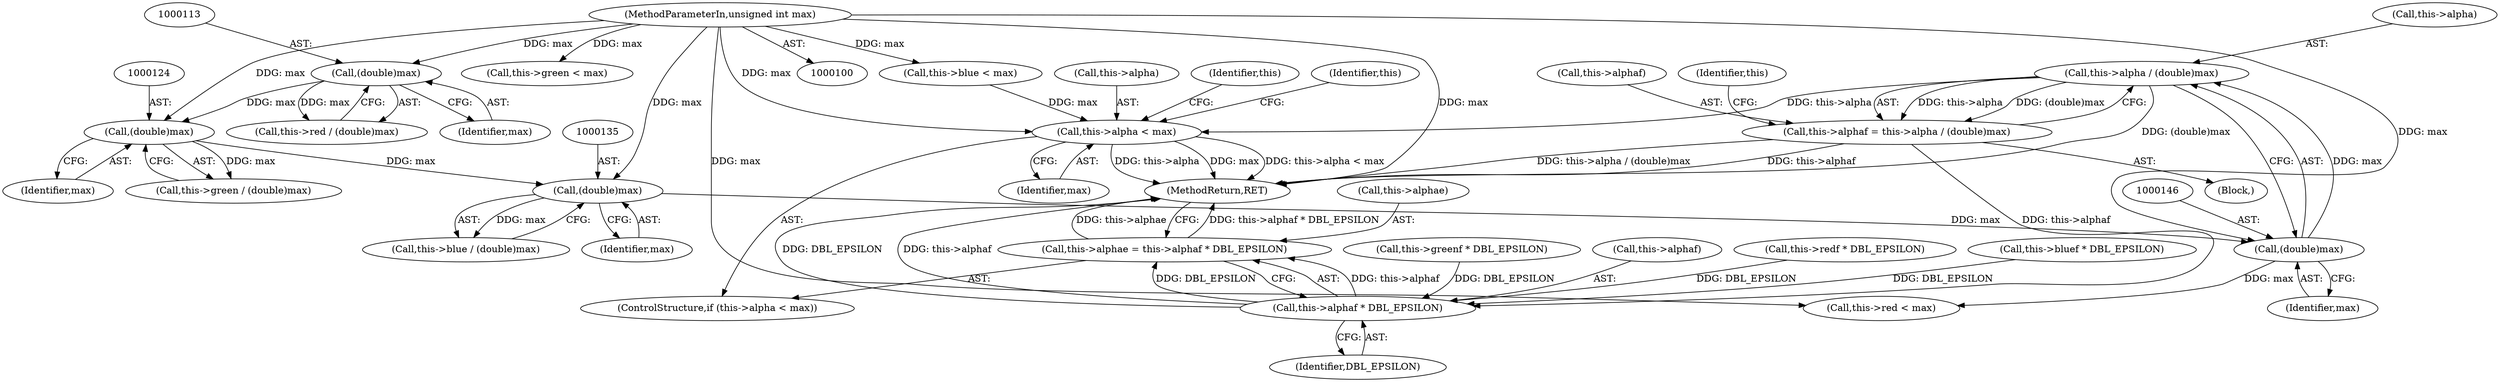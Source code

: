 digraph "1_Android_9d4853418ab2f754c2b63e091c29c5529b8b86ca_52@pointer" {
"1000141" [label="(Call,this->alpha / (double)max)"];
"1000145" [label="(Call,(double)max)"];
"1000134" [label="(Call,(double)max)"];
"1000123" [label="(Call,(double)max)"];
"1000112" [label="(Call,(double)max)"];
"1000102" [label="(MethodParameterIn,unsigned int max)"];
"1000137" [label="(Call,this->alphaf = this->alpha / (double)max)"];
"1000221" [label="(Call,this->alphaf * DBL_EPSILON)"];
"1000217" [label="(Call,this->alphae = this->alphaf * DBL_EPSILON)"];
"1000212" [label="(Call,this->alpha < max)"];
"1000125" [label="(Identifier,max)"];
"1000218" [label="(Call,this->alphae)"];
"1000170" [label="(Call,this->green < max)"];
"1000102" [label="(MethodParameterIn,unsigned int max)"];
"1000136" [label="(Identifier,max)"];
"1000147" [label="(Identifier,max)"];
"1000216" [label="(Identifier,max)"];
"1000142" [label="(Call,this->alpha)"];
"1000112" [label="(Call,(double)max)"];
"1000213" [label="(Call,this->alpha)"];
"1000211" [label="(ControlStructure,if (this->alpha < max))"];
"1000138" [label="(Call,this->alphaf)"];
"1000145" [label="(Call,(double)max)"];
"1000103" [label="(Block,)"];
"1000130" [label="(Call,this->blue / (double)max)"];
"1000179" [label="(Call,this->greenf * DBL_EPSILON)"];
"1000119" [label="(Call,this->green / (double)max)"];
"1000217" [label="(Call,this->alphae = this->alphaf * DBL_EPSILON)"];
"1000212" [label="(Call,this->alpha < max)"];
"1000151" [label="(Identifier,this)"];
"1000114" [label="(Identifier,max)"];
"1000149" [label="(Call,this->red < max)"];
"1000222" [label="(Call,this->alphaf)"];
"1000158" [label="(Call,this->redf * DBL_EPSILON)"];
"1000225" [label="(Identifier,DBL_EPSILON)"];
"1000221" [label="(Call,this->alphaf * DBL_EPSILON)"];
"1000191" [label="(Call,this->blue < max)"];
"1000219" [label="(Identifier,this)"];
"1000200" [label="(Call,this->bluef * DBL_EPSILON)"];
"1000229" [label="(Identifier,this)"];
"1000108" [label="(Call,this->red / (double)max)"];
"1000141" [label="(Call,this->alpha / (double)max)"];
"1000123" [label="(Call,(double)max)"];
"1000232" [label="(MethodReturn,RET)"];
"1000137" [label="(Call,this->alphaf = this->alpha / (double)max)"];
"1000134" [label="(Call,(double)max)"];
"1000141" -> "1000137"  [label="AST: "];
"1000141" -> "1000145"  [label="CFG: "];
"1000142" -> "1000141"  [label="AST: "];
"1000145" -> "1000141"  [label="AST: "];
"1000137" -> "1000141"  [label="CFG: "];
"1000141" -> "1000232"  [label="DDG: (double)max"];
"1000141" -> "1000137"  [label="DDG: this->alpha"];
"1000141" -> "1000137"  [label="DDG: (double)max"];
"1000145" -> "1000141"  [label="DDG: max"];
"1000141" -> "1000212"  [label="DDG: this->alpha"];
"1000145" -> "1000147"  [label="CFG: "];
"1000146" -> "1000145"  [label="AST: "];
"1000147" -> "1000145"  [label="AST: "];
"1000134" -> "1000145"  [label="DDG: max"];
"1000102" -> "1000145"  [label="DDG: max"];
"1000145" -> "1000149"  [label="DDG: max"];
"1000134" -> "1000130"  [label="AST: "];
"1000134" -> "1000136"  [label="CFG: "];
"1000135" -> "1000134"  [label="AST: "];
"1000136" -> "1000134"  [label="AST: "];
"1000130" -> "1000134"  [label="CFG: "];
"1000134" -> "1000130"  [label="DDG: max"];
"1000123" -> "1000134"  [label="DDG: max"];
"1000102" -> "1000134"  [label="DDG: max"];
"1000123" -> "1000119"  [label="AST: "];
"1000123" -> "1000125"  [label="CFG: "];
"1000124" -> "1000123"  [label="AST: "];
"1000125" -> "1000123"  [label="AST: "];
"1000119" -> "1000123"  [label="CFG: "];
"1000123" -> "1000119"  [label="DDG: max"];
"1000112" -> "1000123"  [label="DDG: max"];
"1000102" -> "1000123"  [label="DDG: max"];
"1000112" -> "1000108"  [label="AST: "];
"1000112" -> "1000114"  [label="CFG: "];
"1000113" -> "1000112"  [label="AST: "];
"1000114" -> "1000112"  [label="AST: "];
"1000108" -> "1000112"  [label="CFG: "];
"1000112" -> "1000108"  [label="DDG: max"];
"1000102" -> "1000112"  [label="DDG: max"];
"1000102" -> "1000100"  [label="AST: "];
"1000102" -> "1000232"  [label="DDG: max"];
"1000102" -> "1000149"  [label="DDG: max"];
"1000102" -> "1000170"  [label="DDG: max"];
"1000102" -> "1000191"  [label="DDG: max"];
"1000102" -> "1000212"  [label="DDG: max"];
"1000137" -> "1000103"  [label="AST: "];
"1000138" -> "1000137"  [label="AST: "];
"1000151" -> "1000137"  [label="CFG: "];
"1000137" -> "1000232"  [label="DDG: this->alphaf"];
"1000137" -> "1000232"  [label="DDG: this->alpha / (double)max"];
"1000137" -> "1000221"  [label="DDG: this->alphaf"];
"1000221" -> "1000217"  [label="AST: "];
"1000221" -> "1000225"  [label="CFG: "];
"1000222" -> "1000221"  [label="AST: "];
"1000225" -> "1000221"  [label="AST: "];
"1000217" -> "1000221"  [label="CFG: "];
"1000221" -> "1000232"  [label="DDG: DBL_EPSILON"];
"1000221" -> "1000232"  [label="DDG: this->alphaf"];
"1000221" -> "1000217"  [label="DDG: this->alphaf"];
"1000221" -> "1000217"  [label="DDG: DBL_EPSILON"];
"1000158" -> "1000221"  [label="DDG: DBL_EPSILON"];
"1000179" -> "1000221"  [label="DDG: DBL_EPSILON"];
"1000200" -> "1000221"  [label="DDG: DBL_EPSILON"];
"1000217" -> "1000211"  [label="AST: "];
"1000218" -> "1000217"  [label="AST: "];
"1000232" -> "1000217"  [label="CFG: "];
"1000217" -> "1000232"  [label="DDG: this->alphaf * DBL_EPSILON"];
"1000217" -> "1000232"  [label="DDG: this->alphae"];
"1000212" -> "1000211"  [label="AST: "];
"1000212" -> "1000216"  [label="CFG: "];
"1000213" -> "1000212"  [label="AST: "];
"1000216" -> "1000212"  [label="AST: "];
"1000219" -> "1000212"  [label="CFG: "];
"1000229" -> "1000212"  [label="CFG: "];
"1000212" -> "1000232"  [label="DDG: max"];
"1000212" -> "1000232"  [label="DDG: this->alpha < max"];
"1000212" -> "1000232"  [label="DDG: this->alpha"];
"1000191" -> "1000212"  [label="DDG: max"];
}
